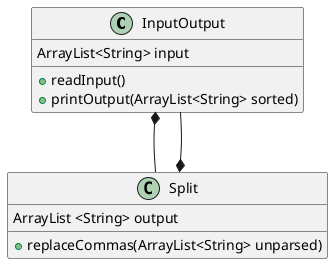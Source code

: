 @startuml
'https://plantuml.com/class-diagram


InputOutput *-- Split
Split *-- InputOutput


class InputOutput {
ArrayList<String> input
+ readInput()
+ printOutput(ArrayList<String> sorted)
}

class Split{
 ArrayList <String> output
+replaceCommas(ArrayList<String> unparsed)
}

@enduml